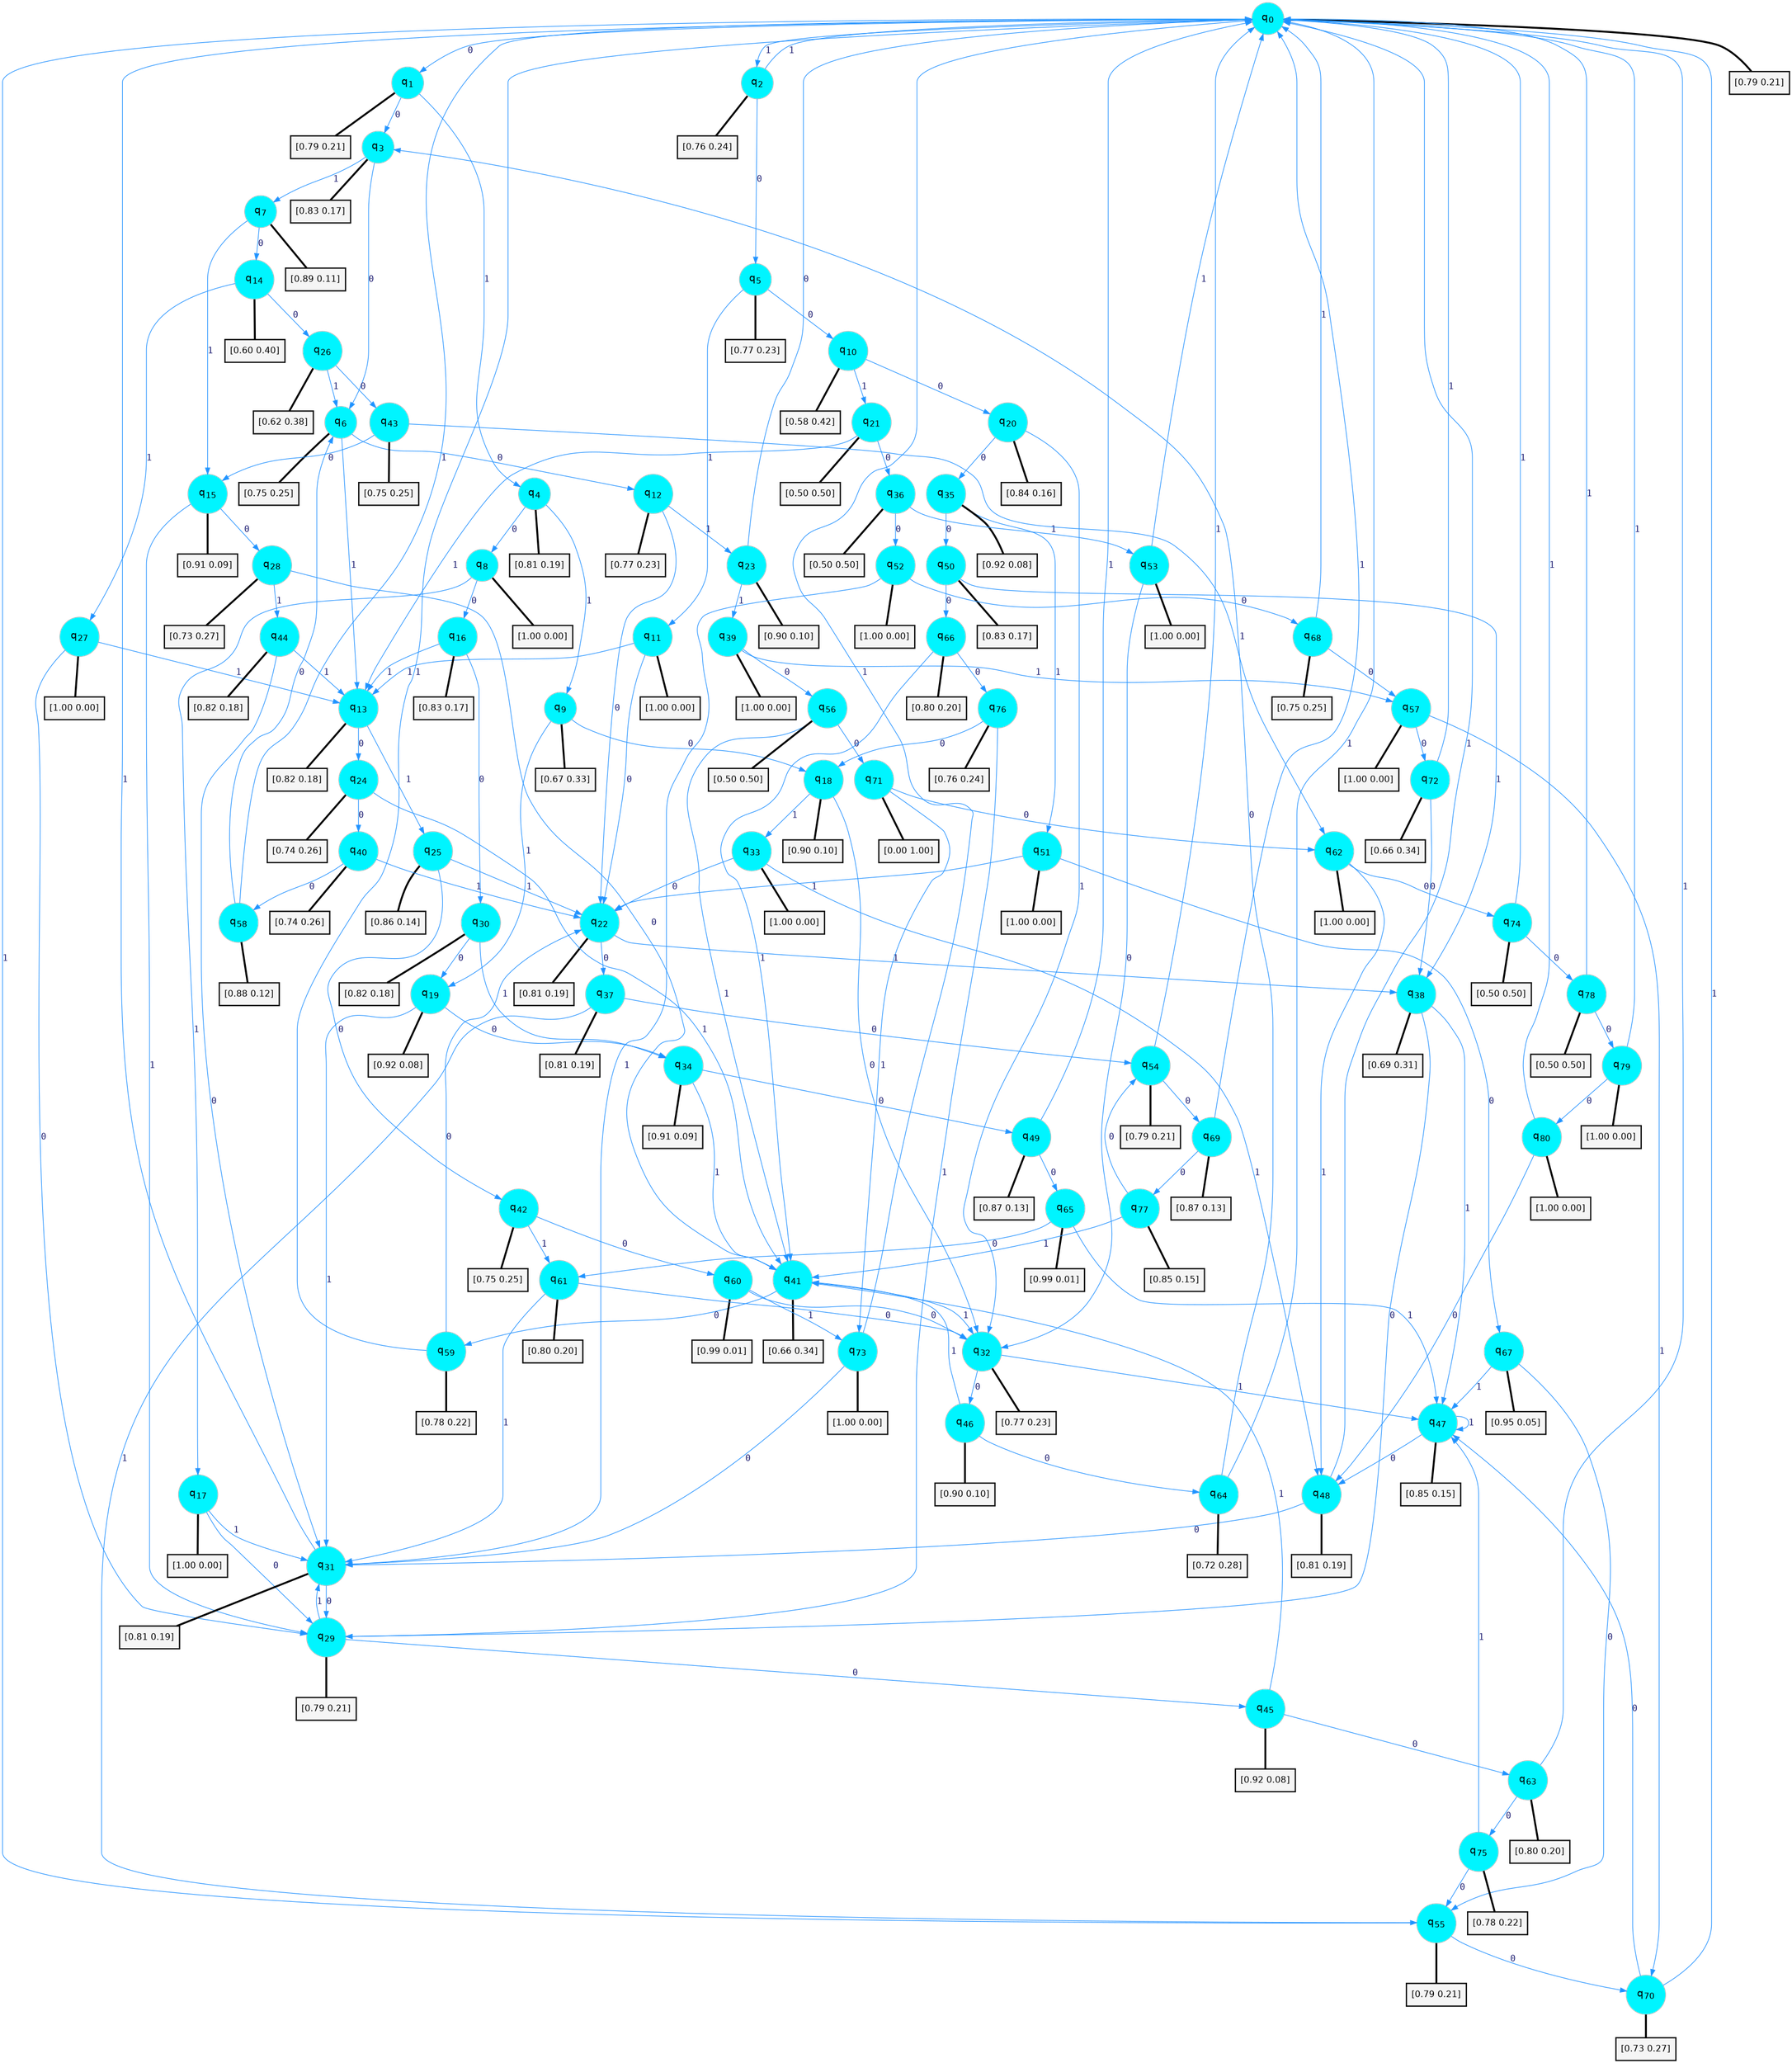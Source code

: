digraph G {
graph [
bgcolor=transparent, dpi=300, rankdir=TD, size="40,25"];
node [
color=gray, fillcolor=turquoise1, fontcolor=black, fontname=Helvetica, fontsize=16, fontweight=bold, shape=circle, style=filled];
edge [
arrowsize=1, color=dodgerblue1, fontcolor=midnightblue, fontname=courier, fontweight=bold, penwidth=1, style=solid, weight=20];
0[label=<q<SUB>0</SUB>>];
1[label=<q<SUB>1</SUB>>];
2[label=<q<SUB>2</SUB>>];
3[label=<q<SUB>3</SUB>>];
4[label=<q<SUB>4</SUB>>];
5[label=<q<SUB>5</SUB>>];
6[label=<q<SUB>6</SUB>>];
7[label=<q<SUB>7</SUB>>];
8[label=<q<SUB>8</SUB>>];
9[label=<q<SUB>9</SUB>>];
10[label=<q<SUB>10</SUB>>];
11[label=<q<SUB>11</SUB>>];
12[label=<q<SUB>12</SUB>>];
13[label=<q<SUB>13</SUB>>];
14[label=<q<SUB>14</SUB>>];
15[label=<q<SUB>15</SUB>>];
16[label=<q<SUB>16</SUB>>];
17[label=<q<SUB>17</SUB>>];
18[label=<q<SUB>18</SUB>>];
19[label=<q<SUB>19</SUB>>];
20[label=<q<SUB>20</SUB>>];
21[label=<q<SUB>21</SUB>>];
22[label=<q<SUB>22</SUB>>];
23[label=<q<SUB>23</SUB>>];
24[label=<q<SUB>24</SUB>>];
25[label=<q<SUB>25</SUB>>];
26[label=<q<SUB>26</SUB>>];
27[label=<q<SUB>27</SUB>>];
28[label=<q<SUB>28</SUB>>];
29[label=<q<SUB>29</SUB>>];
30[label=<q<SUB>30</SUB>>];
31[label=<q<SUB>31</SUB>>];
32[label=<q<SUB>32</SUB>>];
33[label=<q<SUB>33</SUB>>];
34[label=<q<SUB>34</SUB>>];
35[label=<q<SUB>35</SUB>>];
36[label=<q<SUB>36</SUB>>];
37[label=<q<SUB>37</SUB>>];
38[label=<q<SUB>38</SUB>>];
39[label=<q<SUB>39</SUB>>];
40[label=<q<SUB>40</SUB>>];
41[label=<q<SUB>41</SUB>>];
42[label=<q<SUB>42</SUB>>];
43[label=<q<SUB>43</SUB>>];
44[label=<q<SUB>44</SUB>>];
45[label=<q<SUB>45</SUB>>];
46[label=<q<SUB>46</SUB>>];
47[label=<q<SUB>47</SUB>>];
48[label=<q<SUB>48</SUB>>];
49[label=<q<SUB>49</SUB>>];
50[label=<q<SUB>50</SUB>>];
51[label=<q<SUB>51</SUB>>];
52[label=<q<SUB>52</SUB>>];
53[label=<q<SUB>53</SUB>>];
54[label=<q<SUB>54</SUB>>];
55[label=<q<SUB>55</SUB>>];
56[label=<q<SUB>56</SUB>>];
57[label=<q<SUB>57</SUB>>];
58[label=<q<SUB>58</SUB>>];
59[label=<q<SUB>59</SUB>>];
60[label=<q<SUB>60</SUB>>];
61[label=<q<SUB>61</SUB>>];
62[label=<q<SUB>62</SUB>>];
63[label=<q<SUB>63</SUB>>];
64[label=<q<SUB>64</SUB>>];
65[label=<q<SUB>65</SUB>>];
66[label=<q<SUB>66</SUB>>];
67[label=<q<SUB>67</SUB>>];
68[label=<q<SUB>68</SUB>>];
69[label=<q<SUB>69</SUB>>];
70[label=<q<SUB>70</SUB>>];
71[label=<q<SUB>71</SUB>>];
72[label=<q<SUB>72</SUB>>];
73[label=<q<SUB>73</SUB>>];
74[label=<q<SUB>74</SUB>>];
75[label=<q<SUB>75</SUB>>];
76[label=<q<SUB>76</SUB>>];
77[label=<q<SUB>77</SUB>>];
78[label=<q<SUB>78</SUB>>];
79[label=<q<SUB>79</SUB>>];
80[label=<q<SUB>80</SUB>>];
81[label="[0.79 0.21]", shape=box,fontcolor=black, fontname=Helvetica, fontsize=14, penwidth=2, fillcolor=whitesmoke,color=black];
82[label="[0.79 0.21]", shape=box,fontcolor=black, fontname=Helvetica, fontsize=14, penwidth=2, fillcolor=whitesmoke,color=black];
83[label="[0.76 0.24]", shape=box,fontcolor=black, fontname=Helvetica, fontsize=14, penwidth=2, fillcolor=whitesmoke,color=black];
84[label="[0.83 0.17]", shape=box,fontcolor=black, fontname=Helvetica, fontsize=14, penwidth=2, fillcolor=whitesmoke,color=black];
85[label="[0.81 0.19]", shape=box,fontcolor=black, fontname=Helvetica, fontsize=14, penwidth=2, fillcolor=whitesmoke,color=black];
86[label="[0.77 0.23]", shape=box,fontcolor=black, fontname=Helvetica, fontsize=14, penwidth=2, fillcolor=whitesmoke,color=black];
87[label="[0.75 0.25]", shape=box,fontcolor=black, fontname=Helvetica, fontsize=14, penwidth=2, fillcolor=whitesmoke,color=black];
88[label="[0.89 0.11]", shape=box,fontcolor=black, fontname=Helvetica, fontsize=14, penwidth=2, fillcolor=whitesmoke,color=black];
89[label="[1.00 0.00]", shape=box,fontcolor=black, fontname=Helvetica, fontsize=14, penwidth=2, fillcolor=whitesmoke,color=black];
90[label="[0.67 0.33]", shape=box,fontcolor=black, fontname=Helvetica, fontsize=14, penwidth=2, fillcolor=whitesmoke,color=black];
91[label="[0.58 0.42]", shape=box,fontcolor=black, fontname=Helvetica, fontsize=14, penwidth=2, fillcolor=whitesmoke,color=black];
92[label="[1.00 0.00]", shape=box,fontcolor=black, fontname=Helvetica, fontsize=14, penwidth=2, fillcolor=whitesmoke,color=black];
93[label="[0.77 0.23]", shape=box,fontcolor=black, fontname=Helvetica, fontsize=14, penwidth=2, fillcolor=whitesmoke,color=black];
94[label="[0.82 0.18]", shape=box,fontcolor=black, fontname=Helvetica, fontsize=14, penwidth=2, fillcolor=whitesmoke,color=black];
95[label="[0.60 0.40]", shape=box,fontcolor=black, fontname=Helvetica, fontsize=14, penwidth=2, fillcolor=whitesmoke,color=black];
96[label="[0.91 0.09]", shape=box,fontcolor=black, fontname=Helvetica, fontsize=14, penwidth=2, fillcolor=whitesmoke,color=black];
97[label="[0.83 0.17]", shape=box,fontcolor=black, fontname=Helvetica, fontsize=14, penwidth=2, fillcolor=whitesmoke,color=black];
98[label="[1.00 0.00]", shape=box,fontcolor=black, fontname=Helvetica, fontsize=14, penwidth=2, fillcolor=whitesmoke,color=black];
99[label="[0.90 0.10]", shape=box,fontcolor=black, fontname=Helvetica, fontsize=14, penwidth=2, fillcolor=whitesmoke,color=black];
100[label="[0.92 0.08]", shape=box,fontcolor=black, fontname=Helvetica, fontsize=14, penwidth=2, fillcolor=whitesmoke,color=black];
101[label="[0.84 0.16]", shape=box,fontcolor=black, fontname=Helvetica, fontsize=14, penwidth=2, fillcolor=whitesmoke,color=black];
102[label="[0.50 0.50]", shape=box,fontcolor=black, fontname=Helvetica, fontsize=14, penwidth=2, fillcolor=whitesmoke,color=black];
103[label="[0.81 0.19]", shape=box,fontcolor=black, fontname=Helvetica, fontsize=14, penwidth=2, fillcolor=whitesmoke,color=black];
104[label="[0.90 0.10]", shape=box,fontcolor=black, fontname=Helvetica, fontsize=14, penwidth=2, fillcolor=whitesmoke,color=black];
105[label="[0.74 0.26]", shape=box,fontcolor=black, fontname=Helvetica, fontsize=14, penwidth=2, fillcolor=whitesmoke,color=black];
106[label="[0.86 0.14]", shape=box,fontcolor=black, fontname=Helvetica, fontsize=14, penwidth=2, fillcolor=whitesmoke,color=black];
107[label="[0.62 0.38]", shape=box,fontcolor=black, fontname=Helvetica, fontsize=14, penwidth=2, fillcolor=whitesmoke,color=black];
108[label="[1.00 0.00]", shape=box,fontcolor=black, fontname=Helvetica, fontsize=14, penwidth=2, fillcolor=whitesmoke,color=black];
109[label="[0.73 0.27]", shape=box,fontcolor=black, fontname=Helvetica, fontsize=14, penwidth=2, fillcolor=whitesmoke,color=black];
110[label="[0.79 0.21]", shape=box,fontcolor=black, fontname=Helvetica, fontsize=14, penwidth=2, fillcolor=whitesmoke,color=black];
111[label="[0.82 0.18]", shape=box,fontcolor=black, fontname=Helvetica, fontsize=14, penwidth=2, fillcolor=whitesmoke,color=black];
112[label="[0.81 0.19]", shape=box,fontcolor=black, fontname=Helvetica, fontsize=14, penwidth=2, fillcolor=whitesmoke,color=black];
113[label="[0.77 0.23]", shape=box,fontcolor=black, fontname=Helvetica, fontsize=14, penwidth=2, fillcolor=whitesmoke,color=black];
114[label="[1.00 0.00]", shape=box,fontcolor=black, fontname=Helvetica, fontsize=14, penwidth=2, fillcolor=whitesmoke,color=black];
115[label="[0.91 0.09]", shape=box,fontcolor=black, fontname=Helvetica, fontsize=14, penwidth=2, fillcolor=whitesmoke,color=black];
116[label="[0.92 0.08]", shape=box,fontcolor=black, fontname=Helvetica, fontsize=14, penwidth=2, fillcolor=whitesmoke,color=black];
117[label="[0.50 0.50]", shape=box,fontcolor=black, fontname=Helvetica, fontsize=14, penwidth=2, fillcolor=whitesmoke,color=black];
118[label="[0.81 0.19]", shape=box,fontcolor=black, fontname=Helvetica, fontsize=14, penwidth=2, fillcolor=whitesmoke,color=black];
119[label="[0.69 0.31]", shape=box,fontcolor=black, fontname=Helvetica, fontsize=14, penwidth=2, fillcolor=whitesmoke,color=black];
120[label="[1.00 0.00]", shape=box,fontcolor=black, fontname=Helvetica, fontsize=14, penwidth=2, fillcolor=whitesmoke,color=black];
121[label="[0.74 0.26]", shape=box,fontcolor=black, fontname=Helvetica, fontsize=14, penwidth=2, fillcolor=whitesmoke,color=black];
122[label="[0.66 0.34]", shape=box,fontcolor=black, fontname=Helvetica, fontsize=14, penwidth=2, fillcolor=whitesmoke,color=black];
123[label="[0.75 0.25]", shape=box,fontcolor=black, fontname=Helvetica, fontsize=14, penwidth=2, fillcolor=whitesmoke,color=black];
124[label="[0.75 0.25]", shape=box,fontcolor=black, fontname=Helvetica, fontsize=14, penwidth=2, fillcolor=whitesmoke,color=black];
125[label="[0.82 0.18]", shape=box,fontcolor=black, fontname=Helvetica, fontsize=14, penwidth=2, fillcolor=whitesmoke,color=black];
126[label="[0.92 0.08]", shape=box,fontcolor=black, fontname=Helvetica, fontsize=14, penwidth=2, fillcolor=whitesmoke,color=black];
127[label="[0.90 0.10]", shape=box,fontcolor=black, fontname=Helvetica, fontsize=14, penwidth=2, fillcolor=whitesmoke,color=black];
128[label="[0.85 0.15]", shape=box,fontcolor=black, fontname=Helvetica, fontsize=14, penwidth=2, fillcolor=whitesmoke,color=black];
129[label="[0.81 0.19]", shape=box,fontcolor=black, fontname=Helvetica, fontsize=14, penwidth=2, fillcolor=whitesmoke,color=black];
130[label="[0.87 0.13]", shape=box,fontcolor=black, fontname=Helvetica, fontsize=14, penwidth=2, fillcolor=whitesmoke,color=black];
131[label="[0.83 0.17]", shape=box,fontcolor=black, fontname=Helvetica, fontsize=14, penwidth=2, fillcolor=whitesmoke,color=black];
132[label="[1.00 0.00]", shape=box,fontcolor=black, fontname=Helvetica, fontsize=14, penwidth=2, fillcolor=whitesmoke,color=black];
133[label="[1.00 0.00]", shape=box,fontcolor=black, fontname=Helvetica, fontsize=14, penwidth=2, fillcolor=whitesmoke,color=black];
134[label="[1.00 0.00]", shape=box,fontcolor=black, fontname=Helvetica, fontsize=14, penwidth=2, fillcolor=whitesmoke,color=black];
135[label="[0.79 0.21]", shape=box,fontcolor=black, fontname=Helvetica, fontsize=14, penwidth=2, fillcolor=whitesmoke,color=black];
136[label="[0.79 0.21]", shape=box,fontcolor=black, fontname=Helvetica, fontsize=14, penwidth=2, fillcolor=whitesmoke,color=black];
137[label="[0.50 0.50]", shape=box,fontcolor=black, fontname=Helvetica, fontsize=14, penwidth=2, fillcolor=whitesmoke,color=black];
138[label="[1.00 0.00]", shape=box,fontcolor=black, fontname=Helvetica, fontsize=14, penwidth=2, fillcolor=whitesmoke,color=black];
139[label="[0.88 0.12]", shape=box,fontcolor=black, fontname=Helvetica, fontsize=14, penwidth=2, fillcolor=whitesmoke,color=black];
140[label="[0.78 0.22]", shape=box,fontcolor=black, fontname=Helvetica, fontsize=14, penwidth=2, fillcolor=whitesmoke,color=black];
141[label="[0.99 0.01]", shape=box,fontcolor=black, fontname=Helvetica, fontsize=14, penwidth=2, fillcolor=whitesmoke,color=black];
142[label="[0.80 0.20]", shape=box,fontcolor=black, fontname=Helvetica, fontsize=14, penwidth=2, fillcolor=whitesmoke,color=black];
143[label="[1.00 0.00]", shape=box,fontcolor=black, fontname=Helvetica, fontsize=14, penwidth=2, fillcolor=whitesmoke,color=black];
144[label="[0.80 0.20]", shape=box,fontcolor=black, fontname=Helvetica, fontsize=14, penwidth=2, fillcolor=whitesmoke,color=black];
145[label="[0.72 0.28]", shape=box,fontcolor=black, fontname=Helvetica, fontsize=14, penwidth=2, fillcolor=whitesmoke,color=black];
146[label="[0.99 0.01]", shape=box,fontcolor=black, fontname=Helvetica, fontsize=14, penwidth=2, fillcolor=whitesmoke,color=black];
147[label="[0.80 0.20]", shape=box,fontcolor=black, fontname=Helvetica, fontsize=14, penwidth=2, fillcolor=whitesmoke,color=black];
148[label="[0.95 0.05]", shape=box,fontcolor=black, fontname=Helvetica, fontsize=14, penwidth=2, fillcolor=whitesmoke,color=black];
149[label="[0.75 0.25]", shape=box,fontcolor=black, fontname=Helvetica, fontsize=14, penwidth=2, fillcolor=whitesmoke,color=black];
150[label="[0.87 0.13]", shape=box,fontcolor=black, fontname=Helvetica, fontsize=14, penwidth=2, fillcolor=whitesmoke,color=black];
151[label="[0.73 0.27]", shape=box,fontcolor=black, fontname=Helvetica, fontsize=14, penwidth=2, fillcolor=whitesmoke,color=black];
152[label="[0.00 1.00]", shape=box,fontcolor=black, fontname=Helvetica, fontsize=14, penwidth=2, fillcolor=whitesmoke,color=black];
153[label="[0.66 0.34]", shape=box,fontcolor=black, fontname=Helvetica, fontsize=14, penwidth=2, fillcolor=whitesmoke,color=black];
154[label="[1.00 0.00]", shape=box,fontcolor=black, fontname=Helvetica, fontsize=14, penwidth=2, fillcolor=whitesmoke,color=black];
155[label="[0.50 0.50]", shape=box,fontcolor=black, fontname=Helvetica, fontsize=14, penwidth=2, fillcolor=whitesmoke,color=black];
156[label="[0.78 0.22]", shape=box,fontcolor=black, fontname=Helvetica, fontsize=14, penwidth=2, fillcolor=whitesmoke,color=black];
157[label="[0.76 0.24]", shape=box,fontcolor=black, fontname=Helvetica, fontsize=14, penwidth=2, fillcolor=whitesmoke,color=black];
158[label="[0.85 0.15]", shape=box,fontcolor=black, fontname=Helvetica, fontsize=14, penwidth=2, fillcolor=whitesmoke,color=black];
159[label="[0.50 0.50]", shape=box,fontcolor=black, fontname=Helvetica, fontsize=14, penwidth=2, fillcolor=whitesmoke,color=black];
160[label="[1.00 0.00]", shape=box,fontcolor=black, fontname=Helvetica, fontsize=14, penwidth=2, fillcolor=whitesmoke,color=black];
161[label="[1.00 0.00]", shape=box,fontcolor=black, fontname=Helvetica, fontsize=14, penwidth=2, fillcolor=whitesmoke,color=black];
0->1 [label=0];
0->2 [label=1];
0->81 [arrowhead=none, penwidth=3,color=black];
1->3 [label=0];
1->4 [label=1];
1->82 [arrowhead=none, penwidth=3,color=black];
2->5 [label=0];
2->0 [label=1];
2->83 [arrowhead=none, penwidth=3,color=black];
3->6 [label=0];
3->7 [label=1];
3->84 [arrowhead=none, penwidth=3,color=black];
4->8 [label=0];
4->9 [label=1];
4->85 [arrowhead=none, penwidth=3,color=black];
5->10 [label=0];
5->11 [label=1];
5->86 [arrowhead=none, penwidth=3,color=black];
6->12 [label=0];
6->13 [label=1];
6->87 [arrowhead=none, penwidth=3,color=black];
7->14 [label=0];
7->15 [label=1];
7->88 [arrowhead=none, penwidth=3,color=black];
8->16 [label=0];
8->17 [label=1];
8->89 [arrowhead=none, penwidth=3,color=black];
9->18 [label=0];
9->19 [label=1];
9->90 [arrowhead=none, penwidth=3,color=black];
10->20 [label=0];
10->21 [label=1];
10->91 [arrowhead=none, penwidth=3,color=black];
11->22 [label=0];
11->13 [label=1];
11->92 [arrowhead=none, penwidth=3,color=black];
12->22 [label=0];
12->23 [label=1];
12->93 [arrowhead=none, penwidth=3,color=black];
13->24 [label=0];
13->25 [label=1];
13->94 [arrowhead=none, penwidth=3,color=black];
14->26 [label=0];
14->27 [label=1];
14->95 [arrowhead=none, penwidth=3,color=black];
15->28 [label=0];
15->29 [label=1];
15->96 [arrowhead=none, penwidth=3,color=black];
16->30 [label=0];
16->13 [label=1];
16->97 [arrowhead=none, penwidth=3,color=black];
17->29 [label=0];
17->31 [label=1];
17->98 [arrowhead=none, penwidth=3,color=black];
18->32 [label=0];
18->33 [label=1];
18->99 [arrowhead=none, penwidth=3,color=black];
19->34 [label=0];
19->31 [label=1];
19->100 [arrowhead=none, penwidth=3,color=black];
20->35 [label=0];
20->32 [label=1];
20->101 [arrowhead=none, penwidth=3,color=black];
21->36 [label=0];
21->13 [label=1];
21->102 [arrowhead=none, penwidth=3,color=black];
22->37 [label=0];
22->38 [label=1];
22->103 [arrowhead=none, penwidth=3,color=black];
23->0 [label=0];
23->39 [label=1];
23->104 [arrowhead=none, penwidth=3,color=black];
24->40 [label=0];
24->41 [label=1];
24->105 [arrowhead=none, penwidth=3,color=black];
25->42 [label=0];
25->22 [label=1];
25->106 [arrowhead=none, penwidth=3,color=black];
26->43 [label=0];
26->6 [label=1];
26->107 [arrowhead=none, penwidth=3,color=black];
27->29 [label=0];
27->13 [label=1];
27->108 [arrowhead=none, penwidth=3,color=black];
28->41 [label=0];
28->44 [label=1];
28->109 [arrowhead=none, penwidth=3,color=black];
29->45 [label=0];
29->31 [label=1];
29->110 [arrowhead=none, penwidth=3,color=black];
30->19 [label=0];
30->34 [label=1];
30->111 [arrowhead=none, penwidth=3,color=black];
31->29 [label=0];
31->0 [label=1];
31->112 [arrowhead=none, penwidth=3,color=black];
32->46 [label=0];
32->47 [label=1];
32->113 [arrowhead=none, penwidth=3,color=black];
33->22 [label=0];
33->48 [label=1];
33->114 [arrowhead=none, penwidth=3,color=black];
34->49 [label=0];
34->41 [label=1];
34->115 [arrowhead=none, penwidth=3,color=black];
35->50 [label=0];
35->51 [label=1];
35->116 [arrowhead=none, penwidth=3,color=black];
36->52 [label=0];
36->53 [label=1];
36->117 [arrowhead=none, penwidth=3,color=black];
37->54 [label=0];
37->55 [label=1];
37->118 [arrowhead=none, penwidth=3,color=black];
38->29 [label=0];
38->47 [label=1];
38->119 [arrowhead=none, penwidth=3,color=black];
39->56 [label=0];
39->57 [label=1];
39->120 [arrowhead=none, penwidth=3,color=black];
40->58 [label=0];
40->22 [label=1];
40->121 [arrowhead=none, penwidth=3,color=black];
41->59 [label=0];
41->32 [label=1];
41->122 [arrowhead=none, penwidth=3,color=black];
42->60 [label=0];
42->61 [label=1];
42->123 [arrowhead=none, penwidth=3,color=black];
43->15 [label=0];
43->62 [label=1];
43->124 [arrowhead=none, penwidth=3,color=black];
44->31 [label=0];
44->13 [label=1];
44->125 [arrowhead=none, penwidth=3,color=black];
45->63 [label=0];
45->41 [label=1];
45->126 [arrowhead=none, penwidth=3,color=black];
46->64 [label=0];
46->41 [label=1];
46->127 [arrowhead=none, penwidth=3,color=black];
47->48 [label=0];
47->47 [label=1];
47->128 [arrowhead=none, penwidth=3,color=black];
48->31 [label=0];
48->0 [label=1];
48->129 [arrowhead=none, penwidth=3,color=black];
49->65 [label=0];
49->0 [label=1];
49->130 [arrowhead=none, penwidth=3,color=black];
50->66 [label=0];
50->38 [label=1];
50->131 [arrowhead=none, penwidth=3,color=black];
51->67 [label=0];
51->22 [label=1];
51->132 [arrowhead=none, penwidth=3,color=black];
52->68 [label=0];
52->31 [label=1];
52->133 [arrowhead=none, penwidth=3,color=black];
53->32 [label=0];
53->0 [label=1];
53->134 [arrowhead=none, penwidth=3,color=black];
54->69 [label=0];
54->0 [label=1];
54->135 [arrowhead=none, penwidth=3,color=black];
55->70 [label=0];
55->0 [label=1];
55->136 [arrowhead=none, penwidth=3,color=black];
56->71 [label=0];
56->41 [label=1];
56->137 [arrowhead=none, penwidth=3,color=black];
57->72 [label=0];
57->70 [label=1];
57->138 [arrowhead=none, penwidth=3,color=black];
58->6 [label=0];
58->0 [label=1];
58->139 [arrowhead=none, penwidth=3,color=black];
59->22 [label=0];
59->0 [label=1];
59->140 [arrowhead=none, penwidth=3,color=black];
60->32 [label=0];
60->73 [label=1];
60->141 [arrowhead=none, penwidth=3,color=black];
61->32 [label=0];
61->31 [label=1];
61->142 [arrowhead=none, penwidth=3,color=black];
62->74 [label=0];
62->48 [label=1];
62->143 [arrowhead=none, penwidth=3,color=black];
63->75 [label=0];
63->0 [label=1];
63->144 [arrowhead=none, penwidth=3,color=black];
64->3 [label=0];
64->0 [label=1];
64->145 [arrowhead=none, penwidth=3,color=black];
65->61 [label=0];
65->47 [label=1];
65->146 [arrowhead=none, penwidth=3,color=black];
66->76 [label=0];
66->41 [label=1];
66->147 [arrowhead=none, penwidth=3,color=black];
67->55 [label=0];
67->47 [label=1];
67->148 [arrowhead=none, penwidth=3,color=black];
68->57 [label=0];
68->0 [label=1];
68->149 [arrowhead=none, penwidth=3,color=black];
69->77 [label=0];
69->0 [label=1];
69->150 [arrowhead=none, penwidth=3,color=black];
70->47 [label=0];
70->0 [label=1];
70->151 [arrowhead=none, penwidth=3,color=black];
71->62 [label=0];
71->73 [label=1];
71->152 [arrowhead=none, penwidth=3,color=black];
72->38 [label=0];
72->0 [label=1];
72->153 [arrowhead=none, penwidth=3,color=black];
73->31 [label=0];
73->0 [label=1];
73->154 [arrowhead=none, penwidth=3,color=black];
74->78 [label=0];
74->0 [label=1];
74->155 [arrowhead=none, penwidth=3,color=black];
75->55 [label=0];
75->47 [label=1];
75->156 [arrowhead=none, penwidth=3,color=black];
76->18 [label=0];
76->29 [label=1];
76->157 [arrowhead=none, penwidth=3,color=black];
77->54 [label=0];
77->41 [label=1];
77->158 [arrowhead=none, penwidth=3,color=black];
78->79 [label=0];
78->0 [label=1];
78->159 [arrowhead=none, penwidth=3,color=black];
79->80 [label=0];
79->0 [label=1];
79->160 [arrowhead=none, penwidth=3,color=black];
80->48 [label=0];
80->0 [label=1];
80->161 [arrowhead=none, penwidth=3,color=black];
}
